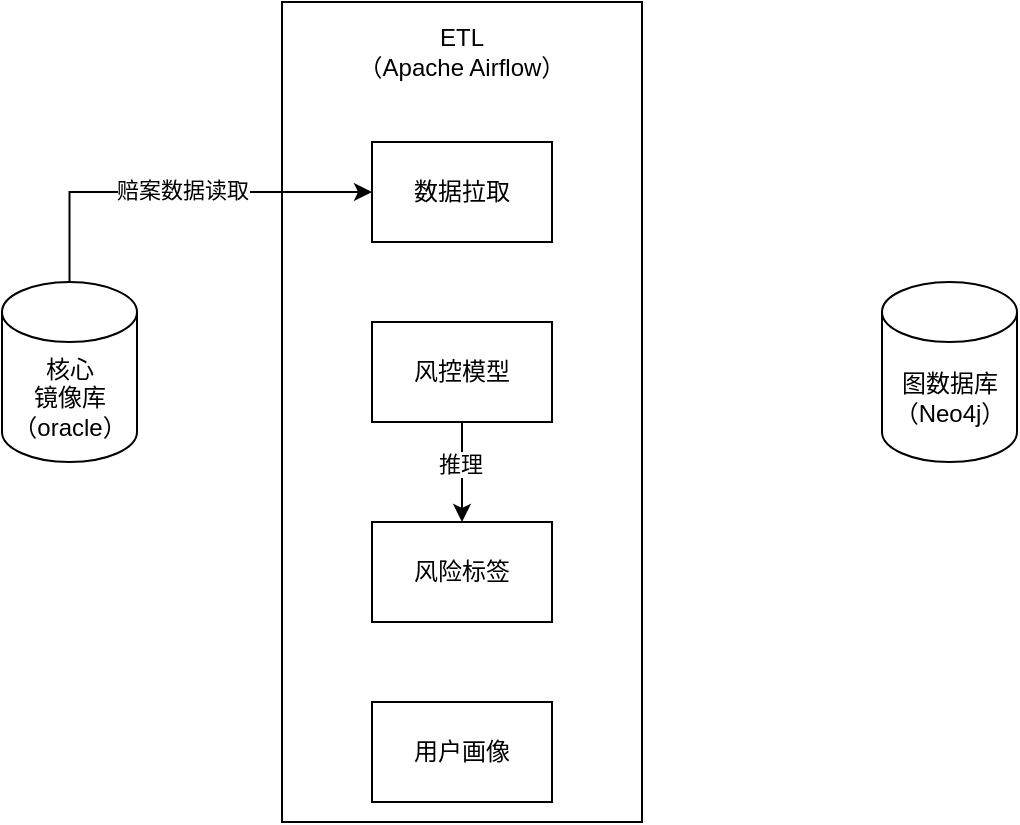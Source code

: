 <mxfile version="22.1.3" type="github">
  <diagram name="Page-1" id="iixCE94_k0CVg3pDkVnW">
    <mxGraphModel dx="829" dy="748" grid="1" gridSize="10" guides="1" tooltips="1" connect="1" arrows="1" fold="1" page="1" pageScale="1" pageWidth="850" pageHeight="1100" math="0" shadow="0">
      <root>
        <mxCell id="0" />
        <mxCell id="1" parent="0" />
        <mxCell id="JVpvCBe89nyB4BqPzubv-6" value="" style="rounded=0;whiteSpace=wrap;html=1;" vertex="1" parent="1">
          <mxGeometry x="200" y="200" width="180" height="410" as="geometry" />
        </mxCell>
        <mxCell id="JVpvCBe89nyB4BqPzubv-10" style="edgeStyle=orthogonalEdgeStyle;rounded=0;orthogonalLoop=1;jettySize=auto;html=1;" edge="1" parent="1" source="JVpvCBe89nyB4BqPzubv-1" target="JVpvCBe89nyB4BqPzubv-2">
          <mxGeometry relative="1" as="geometry">
            <Array as="points">
              <mxPoint x="94" y="295" />
            </Array>
          </mxGeometry>
        </mxCell>
        <mxCell id="JVpvCBe89nyB4BqPzubv-11" value="赔案数据读取" style="edgeLabel;html=1;align=center;verticalAlign=middle;resizable=0;points=[];" vertex="1" connectable="0" parent="JVpvCBe89nyB4BqPzubv-10">
          <mxGeometry x="0.03" y="1" relative="1" as="geometry">
            <mxPoint as="offset" />
          </mxGeometry>
        </mxCell>
        <mxCell id="JVpvCBe89nyB4BqPzubv-1" value="核心&lt;br&gt;镜像库&lt;br&gt;（oracle）" style="shape=cylinder3;whiteSpace=wrap;html=1;boundedLbl=1;backgroundOutline=1;size=15;" vertex="1" parent="1">
          <mxGeometry x="60" y="340" width="67.5" height="90" as="geometry" />
        </mxCell>
        <mxCell id="JVpvCBe89nyB4BqPzubv-2" value="数据拉取" style="rounded=0;whiteSpace=wrap;html=1;" vertex="1" parent="1">
          <mxGeometry x="245" y="270" width="90" height="50" as="geometry" />
        </mxCell>
        <mxCell id="JVpvCBe89nyB4BqPzubv-7" style="edgeStyle=orthogonalEdgeStyle;rounded=0;orthogonalLoop=1;jettySize=auto;html=1;entryX=0.5;entryY=0;entryDx=0;entryDy=0;" edge="1" parent="1" source="JVpvCBe89nyB4BqPzubv-3" target="JVpvCBe89nyB4BqPzubv-4">
          <mxGeometry relative="1" as="geometry" />
        </mxCell>
        <mxCell id="JVpvCBe89nyB4BqPzubv-8" value="推理" style="edgeLabel;html=1;align=center;verticalAlign=middle;resizable=0;points=[];" vertex="1" connectable="0" parent="JVpvCBe89nyB4BqPzubv-7">
          <mxGeometry x="-0.16" y="-1" relative="1" as="geometry">
            <mxPoint as="offset" />
          </mxGeometry>
        </mxCell>
        <mxCell id="JVpvCBe89nyB4BqPzubv-3" value="风控模型" style="rounded=0;whiteSpace=wrap;html=1;" vertex="1" parent="1">
          <mxGeometry x="245" y="360" width="90" height="50" as="geometry" />
        </mxCell>
        <mxCell id="JVpvCBe89nyB4BqPzubv-4" value="风险标签" style="rounded=0;whiteSpace=wrap;html=1;" vertex="1" parent="1">
          <mxGeometry x="245" y="460" width="90" height="50" as="geometry" />
        </mxCell>
        <mxCell id="JVpvCBe89nyB4BqPzubv-5" value="用户画像" style="rounded=0;whiteSpace=wrap;html=1;" vertex="1" parent="1">
          <mxGeometry x="245" y="550" width="90" height="50" as="geometry" />
        </mxCell>
        <mxCell id="JVpvCBe89nyB4BqPzubv-9" value="ETL&lt;br&gt;（Apache Airflow）" style="text;html=1;strokeColor=none;fillColor=none;align=center;verticalAlign=middle;whiteSpace=wrap;rounded=0;" vertex="1" parent="1">
          <mxGeometry x="200" y="210" width="180" height="30" as="geometry" />
        </mxCell>
        <mxCell id="JVpvCBe89nyB4BqPzubv-13" value="图数据库&lt;br&gt;（Neo4j）" style="shape=cylinder3;whiteSpace=wrap;html=1;boundedLbl=1;backgroundOutline=1;size=15;" vertex="1" parent="1">
          <mxGeometry x="500" y="340" width="67.5" height="90" as="geometry" />
        </mxCell>
      </root>
    </mxGraphModel>
  </diagram>
</mxfile>

